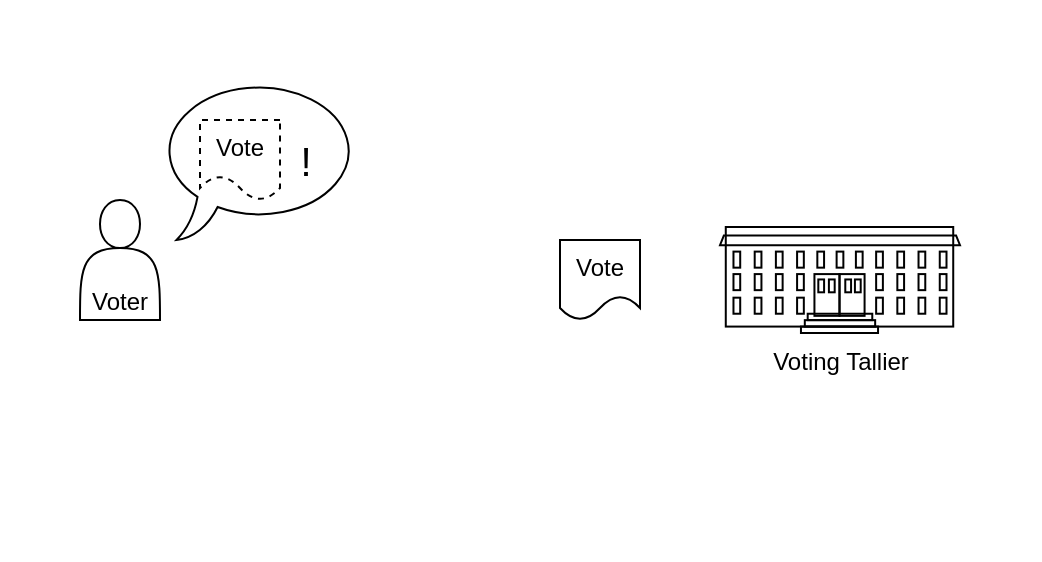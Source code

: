 <mxfile version="17.4.2" type="device"><diagram id="sNld3rZ4JpTNLqk1yw6c" name="Page-1"><mxGraphModel dx="1102" dy="1025" grid="1" gridSize="10" guides="1" tooltips="1" connect="1" arrows="1" fold="1" page="1" pageScale="1" pageWidth="1169" pageHeight="827" math="0" shadow="0"><root><mxCell id="0"/><mxCell id="1" parent="0"/><mxCell id="ccJkG87Baom0M-yUKFi--1" value="" style="rounded=0;whiteSpace=wrap;html=1;fontColor=none;fillColor=none;strokeColor=none;" parent="1" vertex="1"><mxGeometry x="80" y="160" width="520" height="280" as="geometry"/></mxCell><mxCell id="AUIPKvOtoZbsu5eekdwB-1" value="Voter" style="shape=actor;whiteSpace=wrap;html=1;verticalAlign=bottom;fillColor=none;" parent="1" vertex="1"><mxGeometry x="120" y="260" width="40" height="60" as="geometry"/></mxCell><mxCell id="vQOTLiqjrXoiNnoGAuGd-1" value="Voting Tallier" style="shape=mxgraph.cisco.buildings.university;html=1;pointerEvents=1;dashed=0;fillColor=none;strokeColor=#000000;strokeWidth=1;verticalLabelPosition=bottom;verticalAlign=top;align=center;outlineConnect=0;" parent="1" vertex="1"><mxGeometry x="440" y="273.5" width="120" height="53" as="geometry"/></mxCell><mxCell id="1vkqWT8C72ZyOJ_kqRkj-6" value="&lt;font style=&quot;font-size: 20px&quot;&gt;!&amp;nbsp; &amp;nbsp;&amp;nbsp;&lt;/font&gt;" style="whiteSpace=wrap;html=1;shape=mxgraph.basic.oval_callout;align=right;fillColor=none;" parent="1" vertex="1"><mxGeometry x="160" y="200" width="100" height="80" as="geometry"/></mxCell><mxCell id="1vkqWT8C72ZyOJ_kqRkj-7" value="Vote" style="shape=document;whiteSpace=wrap;html=1;boundedLbl=1;strokeColor=default;strokeWidth=1;fillColor=none;dashed=1;flipV=0;flipH=1;" parent="1" vertex="1"><mxGeometry x="180" y="220" width="40" height="40" as="geometry"/></mxCell><mxCell id="1vkqWT8C72ZyOJ_kqRkj-8" value="Vote" style="shape=document;whiteSpace=wrap;html=1;boundedLbl=1;strokeColor=default;strokeWidth=1;fillColor=none;" parent="1" vertex="1"><mxGeometry x="360" y="280" width="40" height="40" as="geometry"/></mxCell></root></mxGraphModel></diagram></mxfile>